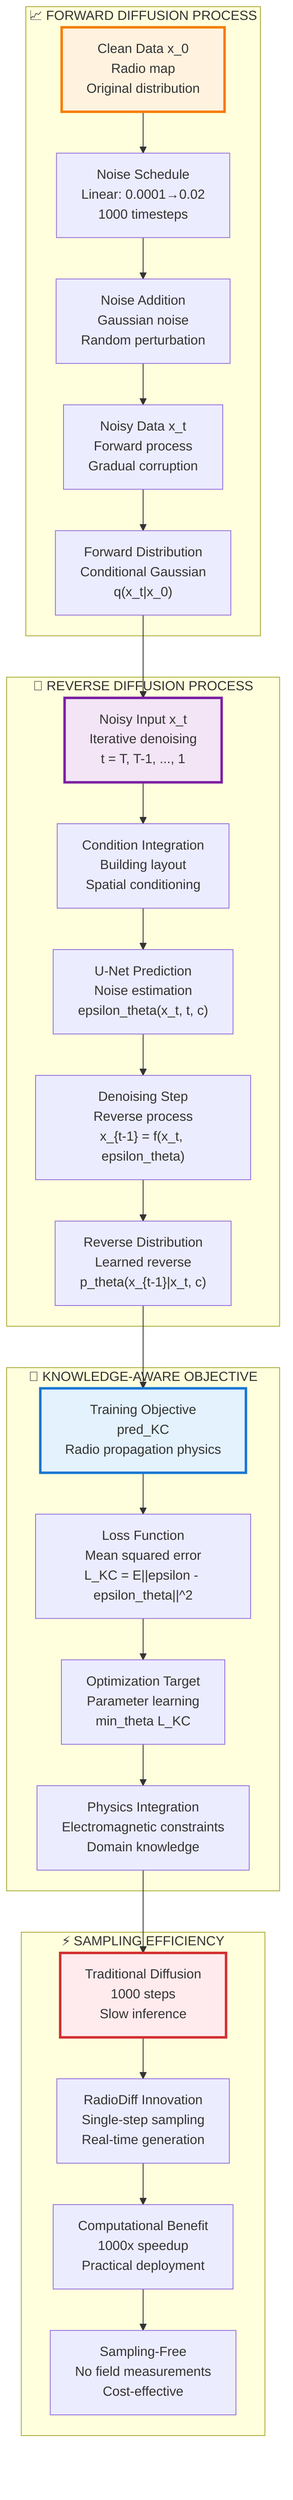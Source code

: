 %% Enhanced Diffusion Process - Ultra Simple
graph TB
    subgraph "📈 FORWARD DIFFUSION PROCESS"
        A["Clean Data x_0<br/>Radio map<br/>Original distribution"] --> B["Noise Schedule<br/>Linear: 0.0001→0.02<br/>1000 timesteps"]
        B --> C["Noise Addition<br/>Gaussian noise<br/>Random perturbation"]
        C --> D["Noisy Data x_t<br/>Forward process<br/>Gradual corruption"]
        D --> E["Forward Distribution<br/>Conditional Gaussian<br/>q(x_t|x_0)"]
    end
    
    subgraph "🔄 REVERSE DIFFUSION PROCESS"
        F["Noisy Input x_t<br/>Iterative denoising<br/>t = T, T-1, ..., 1"] --> G["Condition Integration<br/>Building layout<br/>Spatial conditioning"]
        G --> H["U-Net Prediction<br/>Noise estimation<br/>epsilon_theta(x_t, t, c)"]
        H --> I["Denoising Step<br/>Reverse process<br/>x_{t-1} = f(x_t, epsilon_theta)"]
        I --> J["Reverse Distribution<br/>Learned reverse<br/>p_theta(x_{t-1}|x_t, c)"]
    end
    
    subgraph "🎯 KNOWLEDGE-AWARE OBJECTIVE"
        K["Training Objective<br/>pred_KC<br/>Radio propagation physics"] --> L["Loss Function<br/>Mean squared error<br/>L_KC = E||epsilon - epsilon_theta||^2"]
        L --> M["Optimization Target<br/>Parameter learning<br/>min_theta L_KC"]
        M --> N["Physics Integration<br/>Electromagnetic constraints<br/>Domain knowledge"]
    end
    
    subgraph "⚡ SAMPLING EFFICIENCY"
        O["Traditional Diffusion<br/>1000 steps<br/>Slow inference"] --> P["RadioDiff Innovation<br/>Single-step sampling<br/>Real-time generation"]
        P --> Q["Computational Benefit<br/>1000x speedup<br/>Practical deployment"]
        Q --> R["Sampling-Free<br/>No field measurements<br/>Cost-effective"]
    end
    
    E --> F
    J --> K
    N --> O
    
    style A fill:#FFF3E0,stroke:#F57C00,stroke-width:3px
    style F fill:#F3E5F5,stroke:#7B1FA2,stroke-width:3px
    style K fill:#E3F2FD,stroke:#1976D2,stroke-width:3px
    style O fill:#FFEBEE,stroke:#D32F2F,stroke-width:3px